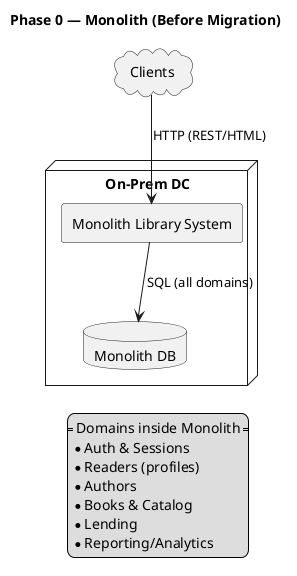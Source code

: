 @startuml
title Phase 0 — Monolith (Before Migration)

skinparam componentStyle rectangle
skinparam shadowing false

cloud "Clients" as Clients
node "On-Prem DC" as DC {
  [Monolith Library System] as Monolith
  database "Monolith DB" as MonoDB
}

Clients --> Monolith : HTTP (REST/HTML)
Monolith --> MonoDB : SQL (all domains)

legend right
  == Domains inside Monolith ==
  * Auth & Sessions
  * Readers (profiles)
  * Authors
  * Books & Catalog
  * Lending
  * Reporting/Analytics
endlegend

@enduml
